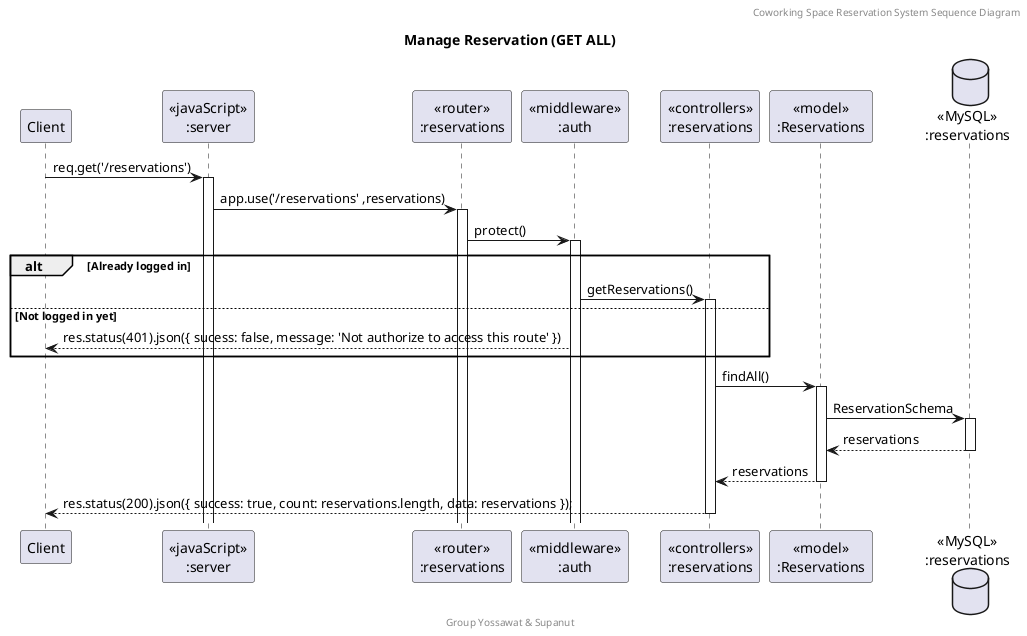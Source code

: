 @startuml Manage Reservation (GET ALL)

header Coworking Space Reservation System Sequence Diagram
footer Group Yossawat & Supanut
title "Manage Reservation (GET ALL)"

participant "Client" as client
participant "<<javaScript>>\n:server" as server
participant "<<router>>\n:reservations" as routerReservations
participant "<<middleware>>\n:auth" as middleware
participant "<<controllers>>\n:reservations" as controllersReservations
participant "<<model>>\n:Reservations" as modelReservation
database "<<MySQL>>\n:reservations" as ReservationsDatabase

client -> server ++:req.get('/reservations')
server -> routerReservations ++:app.use('/reservations' ,reservations)
routerReservations -> middleware ++:protect()
alt Already logged in
    middleware -> controllersReservations ++: getReservations()
else Not logged in yet
    middleware --> client : res.status(401).json({ sucess: false, message: 'Not authorize to access this route' })
end
controllersReservations -> modelReservation ++: findAll()
modelReservation -> ReservationsDatabase ++: ReservationSchema
ReservationsDatabase --> modelReservation --: reservations
controllersReservations <-- modelReservation --: reservations
controllersReservations --> client --:res.status(200).json({ success: true, count: reservations.length, data: reservations });

@enduml
